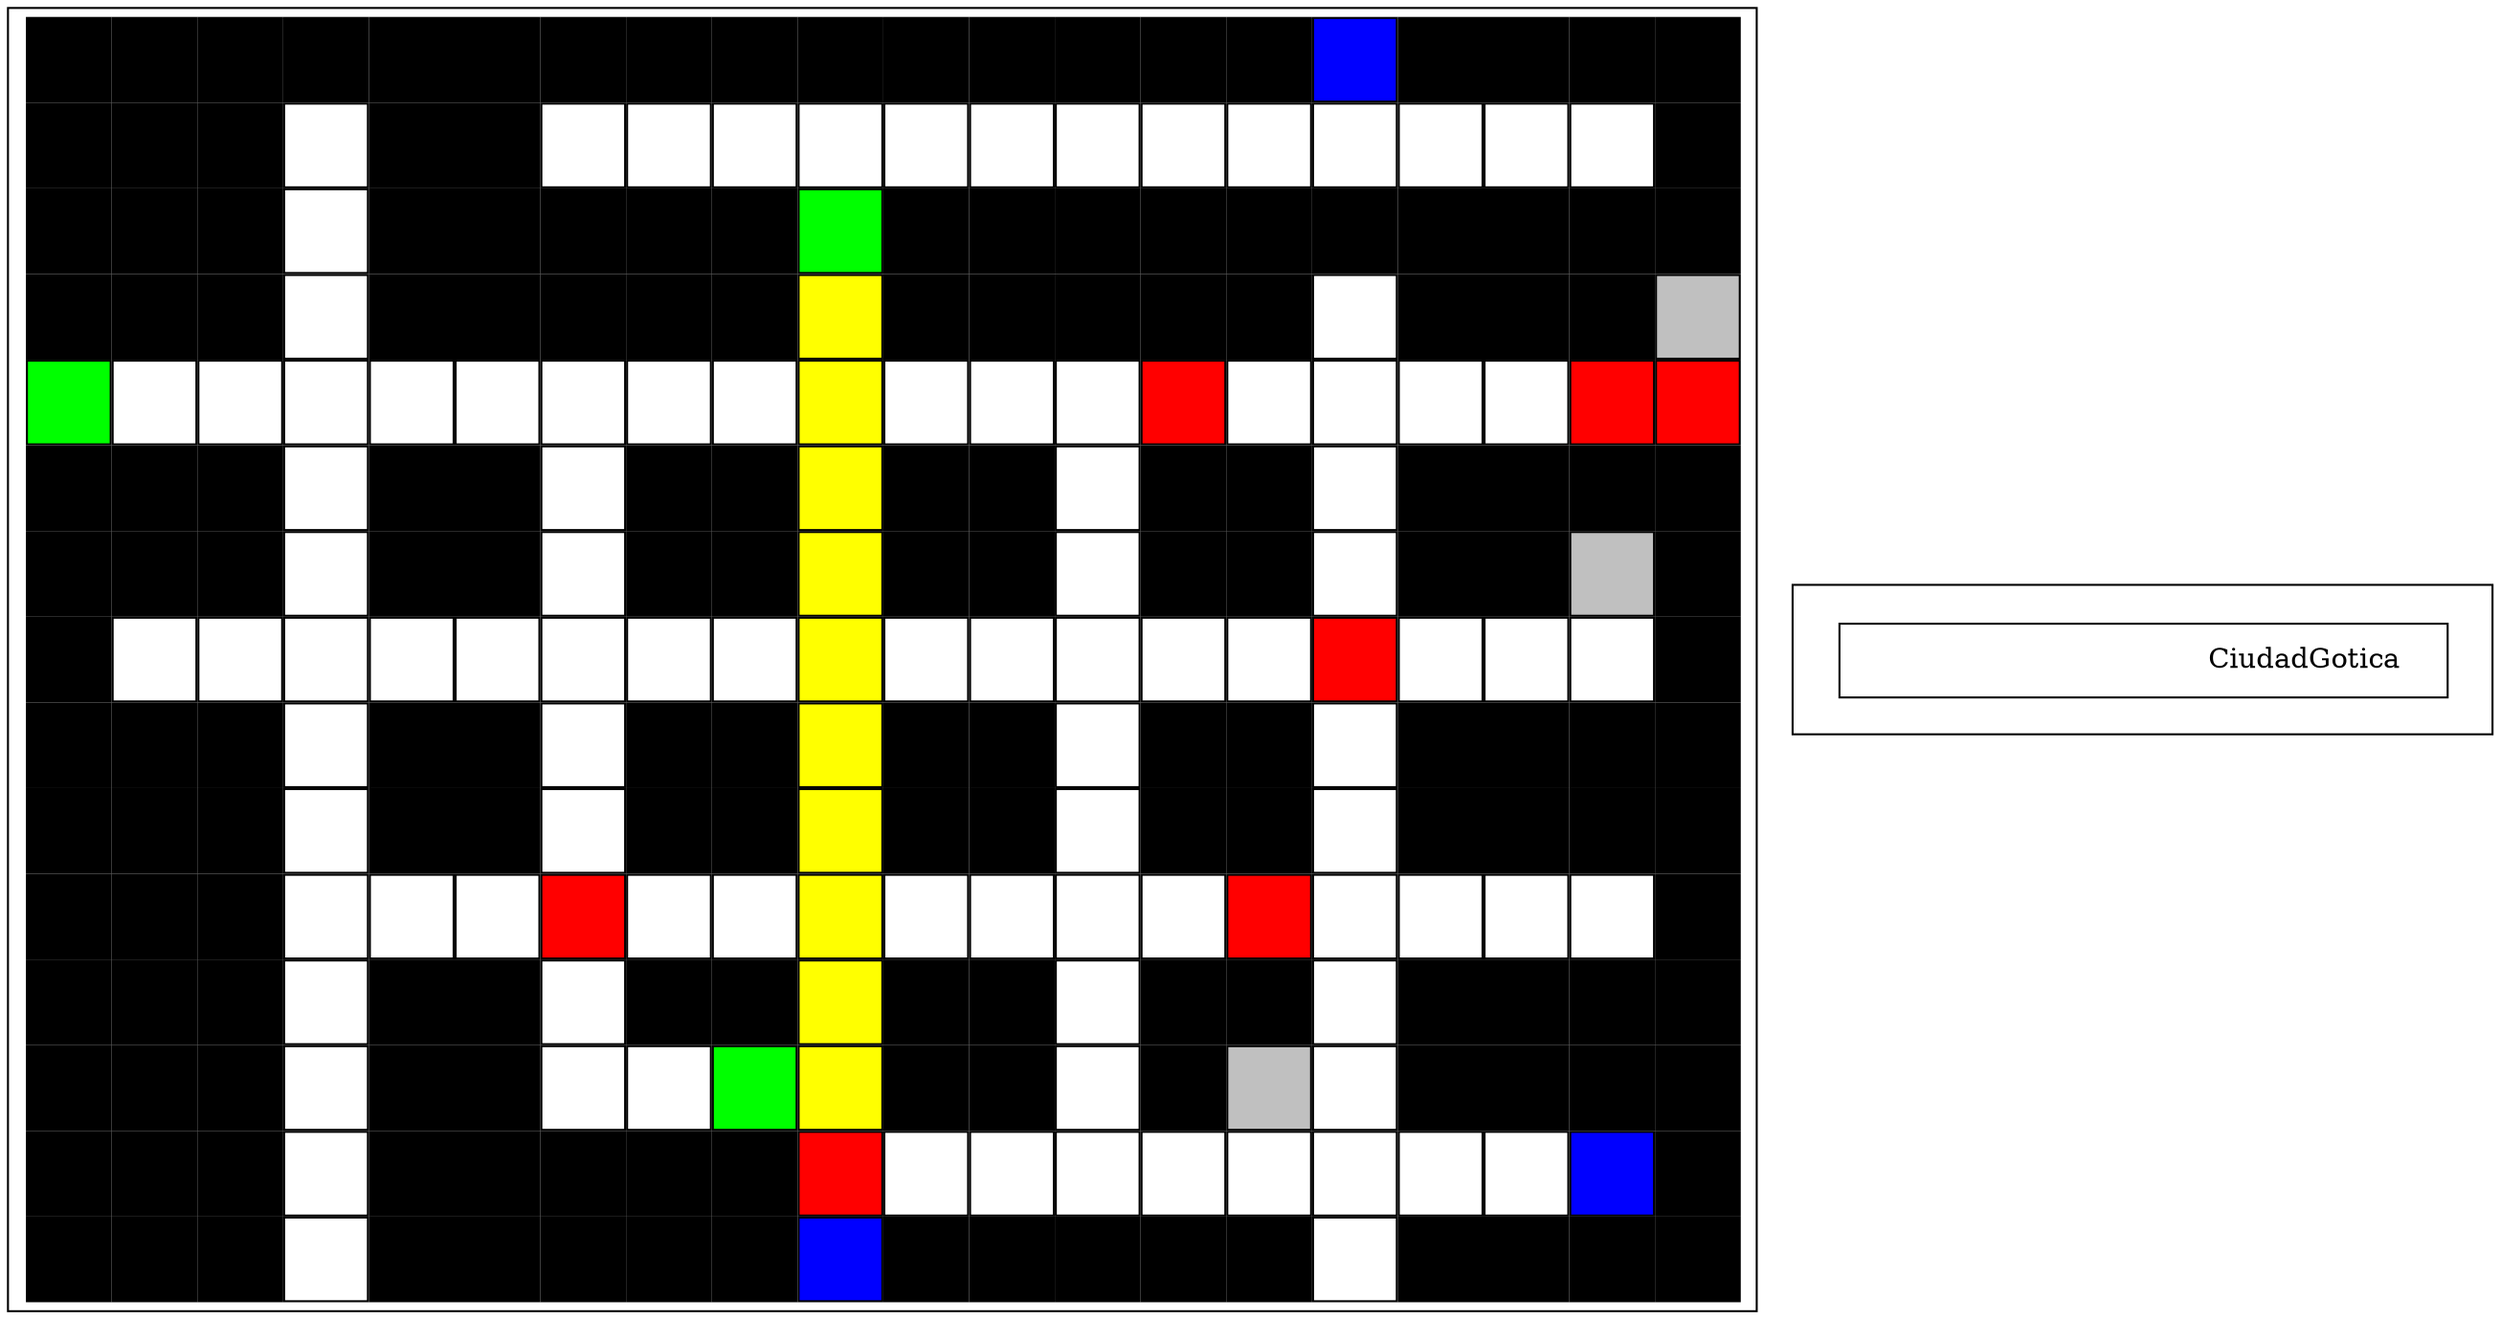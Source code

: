 digraph structs {
                                node [shape=box]
                                struct3 [label=<
                                    <TABLE BORDER="0" CELLBORDER="1" CELLSPACING="1" CELLPADDING="20">
                                    <TR><TD BGCOLOR="black"></TD><TD BGCOLOR="black"></TD><TD BGCOLOR="black"></TD><TD BGCOLOR="black"></TD><TD BGCOLOR="black"></TD><TD BGCOLOR="black"></TD><TD BGCOLOR="black"></TD><TD BGCOLOR="black"></TD><TD BGCOLOR="black"></TD><TD BGCOLOR="black"></TD><TD BGCOLOR="black"></TD><TD BGCOLOR="black"></TD><TD BGCOLOR="black"></TD><TD BGCOLOR="black"></TD><TD BGCOLOR="black"></TD><TD BGCOLOR="blue"></TD><TD BGCOLOR="black"></TD><TD BGCOLOR="black"></TD><TD BGCOLOR="black"></TD><TD BGCOLOR="black"></TD></TR><TR><TD BGCOLOR="black"></TD><TD BGCOLOR="black"></TD><TD BGCOLOR="black"></TD><TD></TD><TD BGCOLOR="black"></TD><TD BGCOLOR="black"></TD><TD></TD><TD></TD><TD></TD><TD></TD><TD></TD><TD></TD><TD></TD><TD></TD><TD></TD><TD></TD><TD></TD><TD></TD><TD></TD><TD BGCOLOR="black"></TD></TR><TR><TD BGCOLOR="black"></TD><TD BGCOLOR="black"></TD><TD BGCOLOR="black"></TD><TD></TD><TD BGCOLOR="black"></TD><TD BGCOLOR="black"></TD><TD BGCOLOR="black"></TD><TD BGCOLOR="black"></TD><TD BGCOLOR="black"></TD><TD BGCOLOR="green"></TD><TD BGCOLOR="black"></TD><TD BGCOLOR="black"></TD><TD BGCOLOR="black"></TD><TD BGCOLOR="black"></TD><TD BGCOLOR="black"></TD><TD BGCOLOR="black"></TD><TD BGCOLOR="black"></TD><TD BGCOLOR="black"></TD><TD BGCOLOR="black"></TD><TD BGCOLOR="black"></TD></TR><TR><TD BGCOLOR="black"></TD><TD BGCOLOR="black"></TD><TD BGCOLOR="black"></TD><TD></TD><TD BGCOLOR="black"></TD><TD BGCOLOR="black"></TD><TD BGCOLOR="black"></TD><TD BGCOLOR="black"></TD><TD BGCOLOR="black"></TD><TD BGCOLOR="yellow"></TD><TD BGCOLOR="black"></TD><TD BGCOLOR="black"></TD><TD BGCOLOR="black"></TD><TD BGCOLOR="black"></TD><TD BGCOLOR="black"></TD><TD></TD><TD BGCOLOR="black"></TD><TD BGCOLOR="black"></TD><TD BGCOLOR="black"></TD><TD BGCOLOR="gray"></TD></TR><TR><TD BGCOLOR="green"></TD><TD></TD><TD></TD><TD></TD><TD></TD><TD></TD><TD></TD><TD></TD><TD></TD><TD BGCOLOR="yellow"></TD><TD></TD><TD></TD><TD></TD><TD BGCOLOR="red"></TD><TD></TD><TD></TD><TD></TD><TD></TD><TD BGCOLOR="red"></TD><TD BGCOLOR="red"></TD></TR><TR><TD BGCOLOR="black"></TD><TD BGCOLOR="black"></TD><TD BGCOLOR="black"></TD><TD></TD><TD BGCOLOR="black"></TD><TD BGCOLOR="black"></TD><TD></TD><TD BGCOLOR="black"></TD><TD BGCOLOR="black"></TD><TD BGCOLOR="yellow"></TD><TD BGCOLOR="black"></TD><TD BGCOLOR="black"></TD><TD></TD><TD BGCOLOR="black"></TD><TD BGCOLOR="black"></TD><TD></TD><TD BGCOLOR="black"></TD><TD BGCOLOR="black"></TD><TD BGCOLOR="black"></TD><TD BGCOLOR="black"></TD></TR><TR><TD BGCOLOR="black"></TD><TD BGCOLOR="black"></TD><TD BGCOLOR="black"></TD><TD></TD><TD BGCOLOR="black"></TD><TD BGCOLOR="black"></TD><TD></TD><TD BGCOLOR="black"></TD><TD BGCOLOR="black"></TD><TD BGCOLOR="yellow"></TD><TD BGCOLOR="black"></TD><TD BGCOLOR="black"></TD><TD></TD><TD BGCOLOR="black"></TD><TD BGCOLOR="black"></TD><TD></TD><TD BGCOLOR="black"></TD><TD BGCOLOR="black"></TD><TD BGCOLOR="gray"></TD><TD BGCOLOR="black"></TD></TR><TR><TD BGCOLOR="black"></TD><TD></TD><TD></TD><TD></TD><TD></TD><TD></TD><TD></TD><TD></TD><TD></TD><TD BGCOLOR="yellow"></TD><TD></TD><TD></TD><TD></TD><TD></TD><TD></TD><TD BGCOLOR="red"></TD><TD></TD><TD></TD><TD></TD><TD BGCOLOR="black"></TD></TR><TR><TD BGCOLOR="black"></TD><TD BGCOLOR="black"></TD><TD BGCOLOR="black"></TD><TD></TD><TD BGCOLOR="black"></TD><TD BGCOLOR="black"></TD><TD></TD><TD BGCOLOR="black"></TD><TD BGCOLOR="black"></TD><TD BGCOLOR="yellow"></TD><TD BGCOLOR="black"></TD><TD BGCOLOR="black"></TD><TD></TD><TD BGCOLOR="black"></TD><TD BGCOLOR="black"></TD><TD></TD><TD BGCOLOR="black"></TD><TD BGCOLOR="black"></TD><TD BGCOLOR="black"></TD><TD BGCOLOR="black"></TD></TR><TR><TD BGCOLOR="black"></TD><TD BGCOLOR="black"></TD><TD BGCOLOR="black"></TD><TD></TD><TD BGCOLOR="black"></TD><TD BGCOLOR="black"></TD><TD></TD><TD BGCOLOR="black"></TD><TD BGCOLOR="black"></TD><TD BGCOLOR="yellow"></TD><TD BGCOLOR="black"></TD><TD BGCOLOR="black"></TD><TD></TD><TD BGCOLOR="black"></TD><TD BGCOLOR="black"></TD><TD></TD><TD BGCOLOR="black"></TD><TD BGCOLOR="black"></TD><TD BGCOLOR="black"></TD><TD BGCOLOR="black"></TD></TR><TR><TD BGCOLOR="black"></TD><TD BGCOLOR="black"></TD><TD BGCOLOR="black"></TD><TD></TD><TD></TD><TD></TD><TD BGCOLOR="red"></TD><TD></TD><TD></TD><TD BGCOLOR="yellow"></TD><TD></TD><TD></TD><TD></TD><TD></TD><TD BGCOLOR="red"></TD><TD></TD><TD></TD><TD></TD><TD></TD><TD BGCOLOR="black"></TD></TR><TR><TD BGCOLOR="black"></TD><TD BGCOLOR="black"></TD><TD BGCOLOR="black"></TD><TD></TD><TD BGCOLOR="black"></TD><TD BGCOLOR="black"></TD><TD></TD><TD BGCOLOR="black"></TD><TD BGCOLOR="black"></TD><TD BGCOLOR="yellow"></TD><TD BGCOLOR="black"></TD><TD BGCOLOR="black"></TD><TD></TD><TD BGCOLOR="black"></TD><TD BGCOLOR="black"></TD><TD></TD><TD BGCOLOR="black"></TD><TD BGCOLOR="black"></TD><TD BGCOLOR="black"></TD><TD BGCOLOR="black"></TD></TR><TR><TD BGCOLOR="black"></TD><TD BGCOLOR="black"></TD><TD BGCOLOR="black"></TD><TD></TD><TD BGCOLOR="black"></TD><TD BGCOLOR="black"></TD><TD></TD><TD></TD><TD BGCOLOR="green"></TD><TD BGCOLOR="yellow"></TD><TD BGCOLOR="black"></TD><TD BGCOLOR="black"></TD><TD></TD><TD BGCOLOR="black"></TD><TD BGCOLOR="gray"></TD><TD></TD><TD BGCOLOR="black"></TD><TD BGCOLOR="black"></TD><TD BGCOLOR="black"></TD><TD BGCOLOR="black"></TD></TR><TR><TD BGCOLOR="black"></TD><TD BGCOLOR="black"></TD><TD BGCOLOR="black"></TD><TD></TD><TD BGCOLOR="black"></TD><TD BGCOLOR="black"></TD><TD BGCOLOR="black"></TD><TD BGCOLOR="black"></TD><TD BGCOLOR="black"></TD><TD BGCOLOR="red"></TD><TD></TD><TD></TD><TD></TD><TD></TD><TD></TD><TD></TD><TD></TD><TD></TD><TD BGCOLOR="blue"></TD><TD BGCOLOR="black"></TD></TR><TR><TD BGCOLOR="black"></TD><TD BGCOLOR="black"></TD><TD BGCOLOR="black"></TD><TD></TD><TD BGCOLOR="black"></TD><TD BGCOLOR="black"></TD><TD BGCOLOR="black"></TD><TD BGCOLOR="black"></TD><TD BGCOLOR="black"></TD><TD BGCOLOR="blue"></TD><TD BGCOLOR="black"></TD><TD BGCOLOR="black"></TD><TD BGCOLOR="black"></TD><TD BGCOLOR="black"></TD><TD BGCOLOR="black"></TD><TD></TD><TD BGCOLOR="black"></TD><TD BGCOLOR="black"></TD><TD BGCOLOR="black"></TD><TD BGCOLOR="black"></TD></TR></TABLE>>];struct4 [label=<
                                    <TABLE BORDER="0" CELLBORDER="1" CELLSPACING="15" CELLPADDING="10">
                                    <TR>
                                    <TD COLSPAN="20">
                                    CiudadGotica</TD>
                                </TR></TABLE>>];}